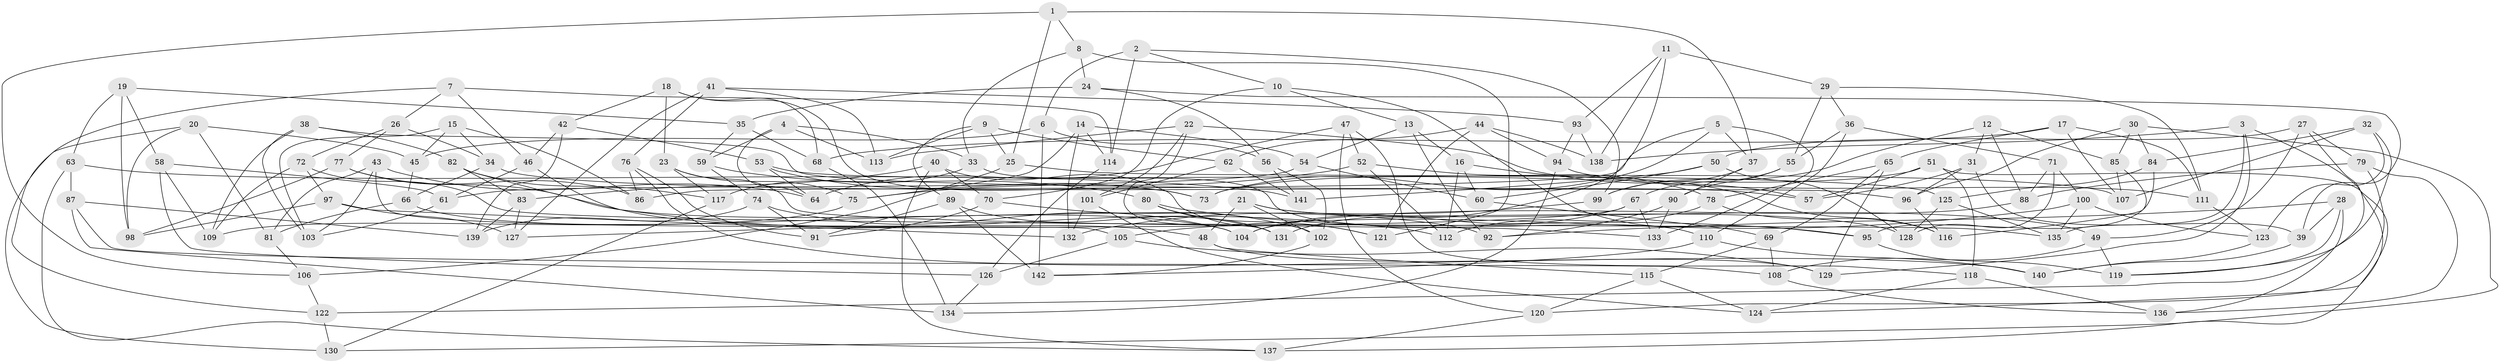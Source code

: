 // Generated by graph-tools (version 1.1) at 2025/38/03/09/25 02:38:16]
// undirected, 142 vertices, 284 edges
graph export_dot {
graph [start="1"]
  node [color=gray90,style=filled];
  1;
  2;
  3;
  4;
  5;
  6;
  7;
  8;
  9;
  10;
  11;
  12;
  13;
  14;
  15;
  16;
  17;
  18;
  19;
  20;
  21;
  22;
  23;
  24;
  25;
  26;
  27;
  28;
  29;
  30;
  31;
  32;
  33;
  34;
  35;
  36;
  37;
  38;
  39;
  40;
  41;
  42;
  43;
  44;
  45;
  46;
  47;
  48;
  49;
  50;
  51;
  52;
  53;
  54;
  55;
  56;
  57;
  58;
  59;
  60;
  61;
  62;
  63;
  64;
  65;
  66;
  67;
  68;
  69;
  70;
  71;
  72;
  73;
  74;
  75;
  76;
  77;
  78;
  79;
  80;
  81;
  82;
  83;
  84;
  85;
  86;
  87;
  88;
  89;
  90;
  91;
  92;
  93;
  94;
  95;
  96;
  97;
  98;
  99;
  100;
  101;
  102;
  103;
  104;
  105;
  106;
  107;
  108;
  109;
  110;
  111;
  112;
  113;
  114;
  115;
  116;
  117;
  118;
  119;
  120;
  121;
  122;
  123;
  124;
  125;
  126;
  127;
  128;
  129;
  130;
  131;
  132;
  133;
  134;
  135;
  136;
  137;
  138;
  139;
  140;
  141;
  142;
  1 -- 8;
  1 -- 25;
  1 -- 106;
  1 -- 37;
  2 -- 99;
  2 -- 6;
  2 -- 114;
  2 -- 10;
  3 -- 138;
  3 -- 135;
  3 -- 124;
  3 -- 129;
  4 -- 113;
  4 -- 59;
  4 -- 64;
  4 -- 33;
  5 -- 86;
  5 -- 37;
  5 -- 73;
  5 -- 133;
  6 -- 45;
  6 -- 56;
  6 -- 142;
  7 -- 122;
  7 -- 26;
  7 -- 114;
  7 -- 46;
  8 -- 33;
  8 -- 121;
  8 -- 24;
  9 -- 89;
  9 -- 25;
  9 -- 62;
  9 -- 113;
  10 -- 95;
  10 -- 70;
  10 -- 13;
  11 -- 131;
  11 -- 138;
  11 -- 93;
  11 -- 29;
  12 -- 31;
  12 -- 85;
  12 -- 88;
  12 -- 99;
  13 -- 16;
  13 -- 92;
  13 -- 54;
  14 -- 132;
  14 -- 75;
  14 -- 54;
  14 -- 114;
  15 -- 34;
  15 -- 103;
  15 -- 45;
  15 -- 86;
  16 -- 112;
  16 -- 116;
  16 -- 60;
  17 -- 65;
  17 -- 107;
  17 -- 111;
  17 -- 68;
  18 -- 73;
  18 -- 23;
  18 -- 42;
  18 -- 68;
  19 -- 98;
  19 -- 58;
  19 -- 35;
  19 -- 63;
  20 -- 45;
  20 -- 130;
  20 -- 98;
  20 -- 81;
  21 -- 102;
  21 -- 48;
  21 -- 128;
  21 -- 49;
  22 -- 101;
  22 -- 131;
  22 -- 57;
  22 -- 113;
  23 -- 75;
  23 -- 117;
  23 -- 133;
  24 -- 35;
  24 -- 56;
  24 -- 39;
  25 -- 125;
  25 -- 106;
  26 -- 77;
  26 -- 72;
  26 -- 34;
  27 -- 79;
  27 -- 122;
  27 -- 50;
  27 -- 49;
  28 -- 92;
  28 -- 119;
  28 -- 39;
  28 -- 136;
  29 -- 55;
  29 -- 36;
  29 -- 111;
  30 -- 130;
  30 -- 84;
  30 -- 85;
  30 -- 96;
  31 -- 96;
  31 -- 39;
  31 -- 57;
  32 -- 119;
  32 -- 107;
  32 -- 123;
  32 -- 84;
  33 -- 110;
  33 -- 117;
  34 -- 66;
  34 -- 57;
  35 -- 59;
  35 -- 68;
  36 -- 110;
  36 -- 71;
  36 -- 55;
  37 -- 90;
  37 -- 99;
  38 -- 82;
  38 -- 96;
  38 -- 109;
  38 -- 103;
  39 -- 140;
  40 -- 83;
  40 -- 70;
  40 -- 121;
  40 -- 137;
  41 -- 127;
  41 -- 76;
  41 -- 113;
  41 -- 93;
  42 -- 53;
  42 -- 139;
  42 -- 46;
  43 -- 103;
  43 -- 81;
  43 -- 64;
  43 -- 105;
  44 -- 138;
  44 -- 121;
  44 -- 94;
  44 -- 62;
  45 -- 66;
  46 -- 61;
  46 -- 48;
  47 -- 64;
  47 -- 52;
  47 -- 120;
  47 -- 118;
  48 -- 129;
  48 -- 115;
  49 -- 119;
  49 -- 108;
  50 -- 128;
  50 -- 141;
  50 -- 60;
  51 -- 73;
  51 -- 57;
  51 -- 118;
  51 -- 137;
  52 -- 75;
  52 -- 112;
  52 -- 78;
  53 -- 107;
  53 -- 64;
  53 -- 73;
  54 -- 61;
  54 -- 60;
  55 -- 90;
  55 -- 67;
  56 -- 102;
  56 -- 141;
  58 -- 126;
  58 -- 109;
  58 -- 61;
  59 -- 80;
  59 -- 74;
  60 -- 69;
  61 -- 103;
  62 -- 141;
  62 -- 101;
  63 -- 87;
  63 -- 137;
  63 -- 141;
  65 -- 129;
  65 -- 69;
  65 -- 78;
  66 -- 104;
  66 -- 81;
  67 -- 133;
  67 -- 127;
  67 -- 104;
  68 -- 134;
  69 -- 108;
  69 -- 115;
  70 -- 102;
  70 -- 91;
  71 -- 88;
  71 -- 128;
  71 -- 100;
  72 -- 97;
  72 -- 109;
  72 -- 135;
  74 -- 139;
  74 -- 104;
  74 -- 91;
  75 -- 109;
  76 -- 140;
  76 -- 86;
  76 -- 91;
  77 -- 86;
  77 -- 92;
  77 -- 98;
  78 -- 112;
  78 -- 116;
  79 -- 88;
  79 -- 120;
  79 -- 136;
  80 -- 131;
  80 -- 95;
  80 -- 121;
  81 -- 106;
  82 -- 83;
  82 -- 117;
  82 -- 112;
  83 -- 127;
  83 -- 139;
  84 -- 95;
  84 -- 125;
  85 -- 107;
  85 -- 116;
  87 -- 139;
  87 -- 108;
  87 -- 134;
  88 -- 104;
  89 -- 142;
  89 -- 91;
  89 -- 131;
  90 -- 133;
  90 -- 92;
  93 -- 138;
  93 -- 94;
  94 -- 111;
  94 -- 134;
  95 -- 119;
  96 -- 116;
  97 -- 98;
  97 -- 132;
  97 -- 127;
  99 -- 132;
  100 -- 105;
  100 -- 135;
  100 -- 123;
  101 -- 124;
  101 -- 132;
  102 -- 142;
  105 -- 126;
  105 -- 129;
  106 -- 122;
  108 -- 136;
  110 -- 142;
  110 -- 140;
  111 -- 123;
  114 -- 126;
  115 -- 124;
  115 -- 120;
  117 -- 130;
  118 -- 136;
  118 -- 124;
  120 -- 137;
  122 -- 130;
  123 -- 140;
  125 -- 128;
  125 -- 135;
  126 -- 134;
}
